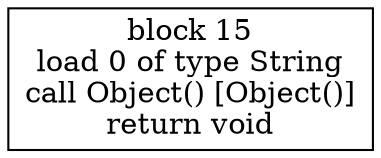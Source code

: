digraph "String()" {
size = "11,7.5";
codeblock_15 [ shape = box, label = "block 15\nload 0 of type String\ncall Object() [Object()]\nreturn void"];
}